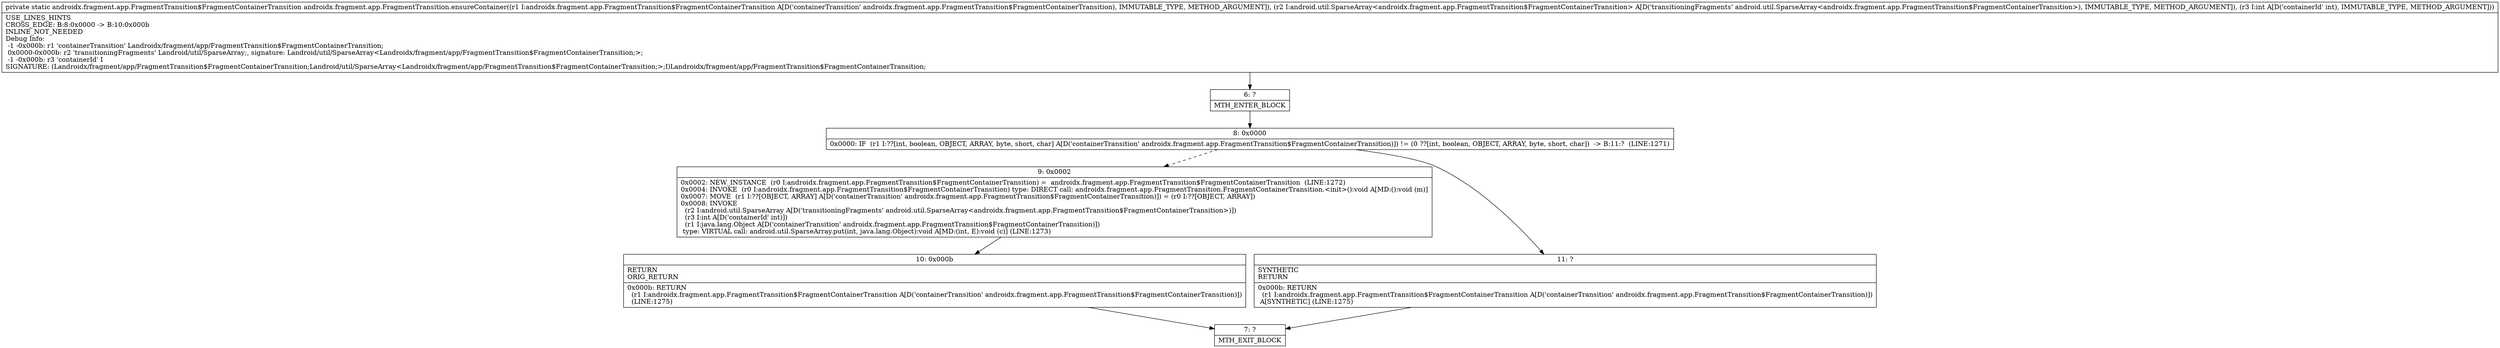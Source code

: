 digraph "CFG forandroidx.fragment.app.FragmentTransition.ensureContainer(Landroidx\/fragment\/app\/FragmentTransition$FragmentContainerTransition;Landroid\/util\/SparseArray;I)Landroidx\/fragment\/app\/FragmentTransition$FragmentContainerTransition;" {
Node_6 [shape=record,label="{6\:\ ?|MTH_ENTER_BLOCK\l}"];
Node_8 [shape=record,label="{8\:\ 0x0000|0x0000: IF  (r1 I:??[int, boolean, OBJECT, ARRAY, byte, short, char] A[D('containerTransition' androidx.fragment.app.FragmentTransition$FragmentContainerTransition)]) != (0 ??[int, boolean, OBJECT, ARRAY, byte, short, char])  \-\> B:11:?  (LINE:1271)\l}"];
Node_9 [shape=record,label="{9\:\ 0x0002|0x0002: NEW_INSTANCE  (r0 I:androidx.fragment.app.FragmentTransition$FragmentContainerTransition) =  androidx.fragment.app.FragmentTransition$FragmentContainerTransition  (LINE:1272)\l0x0004: INVOKE  (r0 I:androidx.fragment.app.FragmentTransition$FragmentContainerTransition) type: DIRECT call: androidx.fragment.app.FragmentTransition.FragmentContainerTransition.\<init\>():void A[MD:():void (m)]\l0x0007: MOVE  (r1 I:??[OBJECT, ARRAY] A[D('containerTransition' androidx.fragment.app.FragmentTransition$FragmentContainerTransition)]) = (r0 I:??[OBJECT, ARRAY]) \l0x0008: INVOKE  \l  (r2 I:android.util.SparseArray A[D('transitioningFragments' android.util.SparseArray\<androidx.fragment.app.FragmentTransition$FragmentContainerTransition\>)])\l  (r3 I:int A[D('containerId' int)])\l  (r1 I:java.lang.Object A[D('containerTransition' androidx.fragment.app.FragmentTransition$FragmentContainerTransition)])\l type: VIRTUAL call: android.util.SparseArray.put(int, java.lang.Object):void A[MD:(int, E):void (c)] (LINE:1273)\l}"];
Node_10 [shape=record,label="{10\:\ 0x000b|RETURN\lORIG_RETURN\l|0x000b: RETURN  \l  (r1 I:androidx.fragment.app.FragmentTransition$FragmentContainerTransition A[D('containerTransition' androidx.fragment.app.FragmentTransition$FragmentContainerTransition)])\l  (LINE:1275)\l}"];
Node_7 [shape=record,label="{7\:\ ?|MTH_EXIT_BLOCK\l}"];
Node_11 [shape=record,label="{11\:\ ?|SYNTHETIC\lRETURN\l|0x000b: RETURN  \l  (r1 I:androidx.fragment.app.FragmentTransition$FragmentContainerTransition A[D('containerTransition' androidx.fragment.app.FragmentTransition$FragmentContainerTransition)])\l A[SYNTHETIC] (LINE:1275)\l}"];
MethodNode[shape=record,label="{private static androidx.fragment.app.FragmentTransition$FragmentContainerTransition androidx.fragment.app.FragmentTransition.ensureContainer((r1 I:androidx.fragment.app.FragmentTransition$FragmentContainerTransition A[D('containerTransition' androidx.fragment.app.FragmentTransition$FragmentContainerTransition), IMMUTABLE_TYPE, METHOD_ARGUMENT]), (r2 I:android.util.SparseArray\<androidx.fragment.app.FragmentTransition$FragmentContainerTransition\> A[D('transitioningFragments' android.util.SparseArray\<androidx.fragment.app.FragmentTransition$FragmentContainerTransition\>), IMMUTABLE_TYPE, METHOD_ARGUMENT]), (r3 I:int A[D('containerId' int), IMMUTABLE_TYPE, METHOD_ARGUMENT]))  | USE_LINES_HINTS\lCROSS_EDGE: B:8:0x0000 \-\> B:10:0x000b\lINLINE_NOT_NEEDED\lDebug Info:\l  \-1 \-0x000b: r1 'containerTransition' Landroidx\/fragment\/app\/FragmentTransition$FragmentContainerTransition;\l  0x0000\-0x000b: r2 'transitioningFragments' Landroid\/util\/SparseArray;, signature: Landroid\/util\/SparseArray\<Landroidx\/fragment\/app\/FragmentTransition$FragmentContainerTransition;\>;\l  \-1 \-0x000b: r3 'containerId' I\lSIGNATURE: (Landroidx\/fragment\/app\/FragmentTransition$FragmentContainerTransition;Landroid\/util\/SparseArray\<Landroidx\/fragment\/app\/FragmentTransition$FragmentContainerTransition;\>;I)Landroidx\/fragment\/app\/FragmentTransition$FragmentContainerTransition;\l}"];
MethodNode -> Node_6;Node_6 -> Node_8;
Node_8 -> Node_9[style=dashed];
Node_8 -> Node_11;
Node_9 -> Node_10;
Node_10 -> Node_7;
Node_11 -> Node_7;
}

